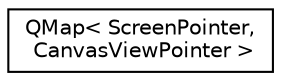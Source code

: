digraph "类继承关系图"
{
  edge [fontname="Helvetica",fontsize="10",labelfontname="Helvetica",labelfontsize="10"];
  node [fontname="Helvetica",fontsize="10",shape=record];
  rankdir="LR";
  Node0 [label="QMap\< ScreenPointer,\l CanvasViewPointer \>",height=0.2,width=0.4,color="black", fillcolor="white", style="filled",URL="$class_q_map.html"];
}
